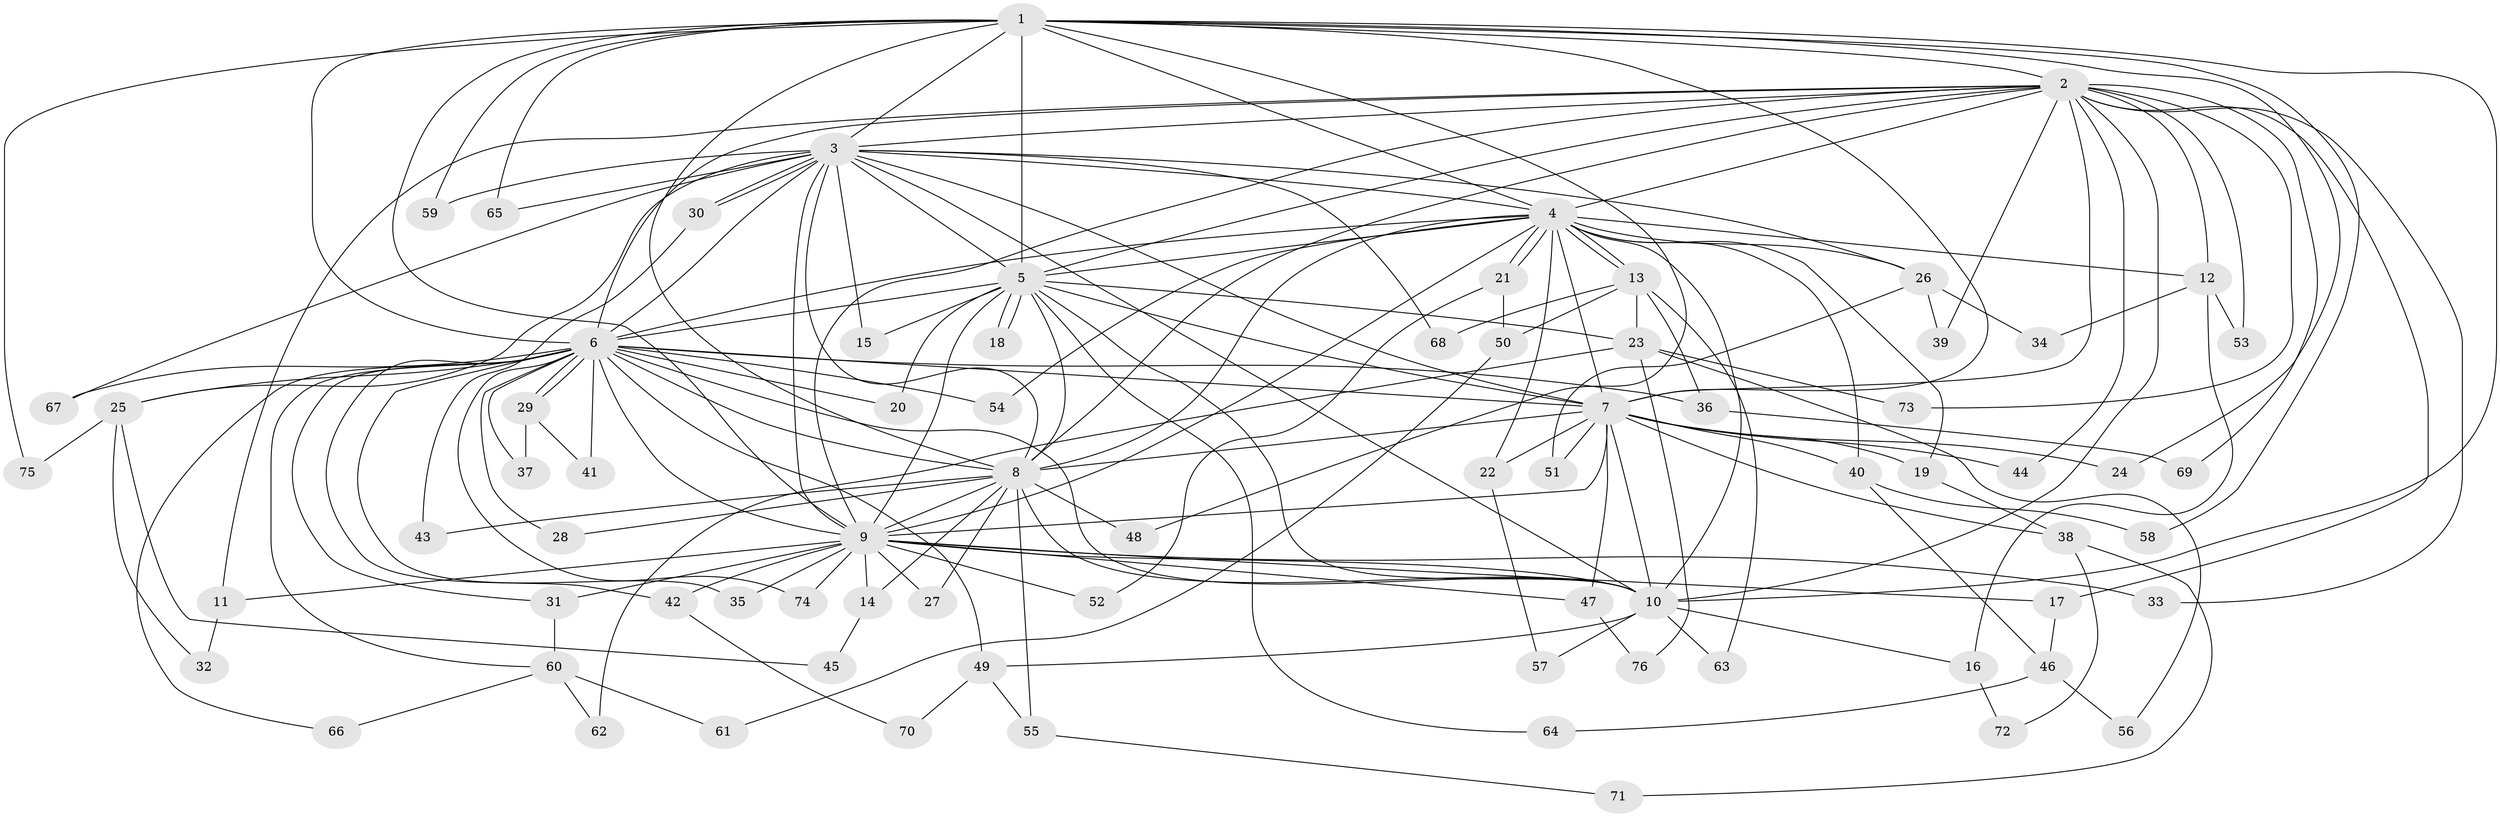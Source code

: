 // Generated by graph-tools (version 1.1) at 2025/14/03/09/25 04:14:02]
// undirected, 76 vertices, 177 edges
graph export_dot {
graph [start="1"]
  node [color=gray90,style=filled];
  1;
  2;
  3;
  4;
  5;
  6;
  7;
  8;
  9;
  10;
  11;
  12;
  13;
  14;
  15;
  16;
  17;
  18;
  19;
  20;
  21;
  22;
  23;
  24;
  25;
  26;
  27;
  28;
  29;
  30;
  31;
  32;
  33;
  34;
  35;
  36;
  37;
  38;
  39;
  40;
  41;
  42;
  43;
  44;
  45;
  46;
  47;
  48;
  49;
  50;
  51;
  52;
  53;
  54;
  55;
  56;
  57;
  58;
  59;
  60;
  61;
  62;
  63;
  64;
  65;
  66;
  67;
  68;
  69;
  70;
  71;
  72;
  73;
  74;
  75;
  76;
  1 -- 2;
  1 -- 3;
  1 -- 4;
  1 -- 5;
  1 -- 6;
  1 -- 7;
  1 -- 8;
  1 -- 9;
  1 -- 10;
  1 -- 24;
  1 -- 48;
  1 -- 58;
  1 -- 59;
  1 -- 65;
  1 -- 75;
  2 -- 3;
  2 -- 4;
  2 -- 5;
  2 -- 6;
  2 -- 7;
  2 -- 8;
  2 -- 9;
  2 -- 10;
  2 -- 11;
  2 -- 12;
  2 -- 17;
  2 -- 33;
  2 -- 39;
  2 -- 44;
  2 -- 53;
  2 -- 69;
  2 -- 73;
  3 -- 4;
  3 -- 5;
  3 -- 6;
  3 -- 7;
  3 -- 8;
  3 -- 9;
  3 -- 10;
  3 -- 15;
  3 -- 25;
  3 -- 26;
  3 -- 30;
  3 -- 30;
  3 -- 59;
  3 -- 65;
  3 -- 67;
  3 -- 68;
  4 -- 5;
  4 -- 6;
  4 -- 7;
  4 -- 8;
  4 -- 9;
  4 -- 10;
  4 -- 12;
  4 -- 13;
  4 -- 13;
  4 -- 19;
  4 -- 21;
  4 -- 21;
  4 -- 22;
  4 -- 26;
  4 -- 40;
  4 -- 54;
  5 -- 6;
  5 -- 7;
  5 -- 8;
  5 -- 9;
  5 -- 10;
  5 -- 15;
  5 -- 18;
  5 -- 18;
  5 -- 20;
  5 -- 23;
  5 -- 64;
  6 -- 7;
  6 -- 8;
  6 -- 9;
  6 -- 10;
  6 -- 20;
  6 -- 25;
  6 -- 28;
  6 -- 29;
  6 -- 29;
  6 -- 31;
  6 -- 35;
  6 -- 36;
  6 -- 37;
  6 -- 41;
  6 -- 42;
  6 -- 49;
  6 -- 54;
  6 -- 60;
  6 -- 66;
  6 -- 67;
  6 -- 74;
  7 -- 8;
  7 -- 9;
  7 -- 10;
  7 -- 19;
  7 -- 22;
  7 -- 24;
  7 -- 38;
  7 -- 40;
  7 -- 44;
  7 -- 47;
  7 -- 51;
  8 -- 9;
  8 -- 10;
  8 -- 14;
  8 -- 27;
  8 -- 28;
  8 -- 43;
  8 -- 48;
  8 -- 55;
  9 -- 10;
  9 -- 11;
  9 -- 14;
  9 -- 17;
  9 -- 27;
  9 -- 31;
  9 -- 33;
  9 -- 35;
  9 -- 42;
  9 -- 47;
  9 -- 52;
  9 -- 74;
  10 -- 16;
  10 -- 49;
  10 -- 57;
  10 -- 63;
  11 -- 32;
  12 -- 16;
  12 -- 34;
  12 -- 53;
  13 -- 23;
  13 -- 36;
  13 -- 50;
  13 -- 63;
  13 -- 68;
  14 -- 45;
  16 -- 72;
  17 -- 46;
  19 -- 38;
  21 -- 50;
  21 -- 52;
  22 -- 57;
  23 -- 56;
  23 -- 62;
  23 -- 73;
  23 -- 76;
  25 -- 32;
  25 -- 45;
  25 -- 75;
  26 -- 34;
  26 -- 39;
  26 -- 51;
  29 -- 37;
  29 -- 41;
  30 -- 43;
  31 -- 60;
  36 -- 69;
  38 -- 71;
  38 -- 72;
  40 -- 46;
  40 -- 58;
  42 -- 70;
  46 -- 56;
  46 -- 64;
  47 -- 76;
  49 -- 55;
  49 -- 70;
  50 -- 61;
  55 -- 71;
  60 -- 61;
  60 -- 62;
  60 -- 66;
}
